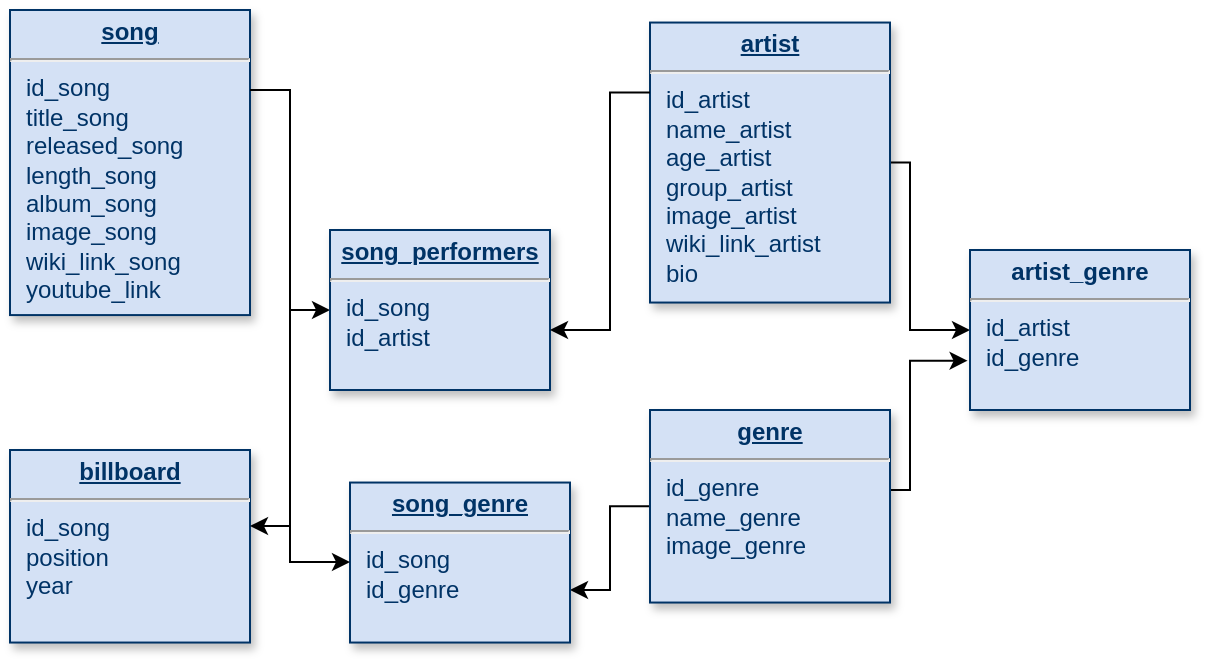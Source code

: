 <mxfile version="14.5.1" type="github">
  <diagram name="Page-1" id="efa7a0a1-bf9b-a30e-e6df-94a7791c09e9">
    <mxGraphModel dx="1231" dy="681" grid="1" gridSize="10" guides="1" tooltips="1" connect="1" arrows="1" fold="1" page="1" pageScale="1" pageWidth="826" pageHeight="1169" background="#ffffff" math="0" shadow="0">
      <root>
        <mxCell id="0" />
        <mxCell id="1" parent="0" />
        <mxCell id="bBt455tI-ZfNrnlpVXcq-121" value="" style="edgeStyle=orthogonalEdgeStyle;rounded=0;orthogonalLoop=1;jettySize=auto;html=1;" edge="1" parent="1" source="bBt455tI-ZfNrnlpVXcq-114" target="bBt455tI-ZfNrnlpVXcq-119">
          <mxGeometry relative="1" as="geometry">
            <Array as="points">
              <mxPoint x="180" y="80" />
              <mxPoint x="180" y="190" />
            </Array>
          </mxGeometry>
        </mxCell>
        <mxCell id="bBt455tI-ZfNrnlpVXcq-114" value="&lt;p style=&quot;margin: 0px ; margin-top: 4px ; text-align: center ; text-decoration: underline&quot;&gt;&lt;strong&gt;song&lt;/strong&gt;&lt;/p&gt;&lt;hr&gt;&lt;p style=&quot;margin: 0px ; margin-left: 8px&quot;&gt;id_song&lt;/p&gt;&lt;p style=&quot;margin: 0px ; margin-left: 8px&quot;&gt;title_song&lt;/p&gt;&lt;p style=&quot;margin: 0px ; margin-left: 8px&quot;&gt;released_song&lt;/p&gt;&lt;p style=&quot;margin: 0px ; margin-left: 8px&quot;&gt;length_song&lt;/p&gt;&lt;p style=&quot;margin: 0px ; margin-left: 8px&quot;&gt;album_song&lt;/p&gt;&lt;p style=&quot;margin: 0px ; margin-left: 8px&quot;&gt;image_song&lt;/p&gt;&lt;p style=&quot;margin: 0px ; margin-left: 8px&quot;&gt;wiki_link_song&lt;/p&gt;&lt;p style=&quot;margin: 0px ; margin-left: 8px&quot;&gt;youtube_link&lt;/p&gt;&lt;p style=&quot;margin: 0px ; margin-left: 8px&quot;&gt;&lt;br&gt;&lt;/p&gt;" style="verticalAlign=top;align=left;overflow=fill;fontSize=12;fontFamily=Helvetica;html=1;strokeColor=#003366;shadow=1;fillColor=#D4E1F5;fontColor=#003366" vertex="1" parent="1">
          <mxGeometry x="40" y="40.0" width="120" height="152.54" as="geometry" />
        </mxCell>
        <mxCell id="bBt455tI-ZfNrnlpVXcq-133" value="" style="edgeStyle=orthogonalEdgeStyle;rounded=0;orthogonalLoop=1;jettySize=auto;html=1;entryX=0;entryY=0.5;entryDx=0;entryDy=0;" edge="1" parent="1" source="bBt455tI-ZfNrnlpVXcq-115" target="bBt455tI-ZfNrnlpVXcq-125">
          <mxGeometry relative="1" as="geometry">
            <mxPoint x="560" y="116.27" as="targetPoint" />
            <Array as="points">
              <mxPoint x="490" y="116" />
              <mxPoint x="490" y="200" />
            </Array>
          </mxGeometry>
        </mxCell>
        <mxCell id="bBt455tI-ZfNrnlpVXcq-115" value="&lt;p style=&quot;margin: 0px ; margin-top: 4px ; text-align: center ; text-decoration: underline&quot;&gt;&lt;strong&gt;artist&lt;/strong&gt;&lt;/p&gt;&lt;hr&gt;&lt;p style=&quot;margin: 0px ; margin-left: 8px&quot;&gt;id_artist&lt;/p&gt;&lt;p style=&quot;margin: 0px ; margin-left: 8px&quot;&gt;name_artist&lt;/p&gt;&lt;p style=&quot;margin: 0px ; margin-left: 8px&quot;&gt;age_artist&lt;/p&gt;&lt;p style=&quot;margin: 0px ; margin-left: 8px&quot;&gt;group_artist&lt;/p&gt;&lt;p style=&quot;margin: 0px ; margin-left: 8px&quot;&gt;image_artist&lt;/p&gt;&lt;p style=&quot;margin: 0px ; margin-left: 8px&quot;&gt;wiki_link_artist&lt;br&gt;&lt;/p&gt;&lt;p style=&quot;margin: 0px ; margin-left: 8px&quot;&gt;bio&lt;/p&gt;" style="verticalAlign=top;align=left;overflow=fill;fontSize=12;fontFamily=Helvetica;html=1;strokeColor=#003366;shadow=1;fillColor=#D4E1F5;fontColor=#003366" vertex="1" parent="1">
          <mxGeometry x="360" y="46.27" width="120" height="140" as="geometry" />
        </mxCell>
        <mxCell id="bBt455tI-ZfNrnlpVXcq-129" value="" style="edgeStyle=orthogonalEdgeStyle;rounded=0;orthogonalLoop=1;jettySize=auto;html=1;" edge="1" parent="1" source="bBt455tI-ZfNrnlpVXcq-116" target="bBt455tI-ZfNrnlpVXcq-126">
          <mxGeometry relative="1" as="geometry">
            <Array as="points">
              <mxPoint x="340" y="288" />
              <mxPoint x="340" y="330" />
            </Array>
          </mxGeometry>
        </mxCell>
        <mxCell id="bBt455tI-ZfNrnlpVXcq-136" value="" style="edgeStyle=orthogonalEdgeStyle;rounded=0;orthogonalLoop=1;jettySize=auto;html=1;entryX=-0.011;entryY=0.692;entryDx=0;entryDy=0;entryPerimeter=0;" edge="1" parent="1" source="bBt455tI-ZfNrnlpVXcq-116" target="bBt455tI-ZfNrnlpVXcq-125">
          <mxGeometry relative="1" as="geometry">
            <mxPoint x="560" y="288.135" as="targetPoint" />
            <Array as="points">
              <mxPoint x="490" y="280" />
              <mxPoint x="490" y="215" />
            </Array>
          </mxGeometry>
        </mxCell>
        <mxCell id="bBt455tI-ZfNrnlpVXcq-116" value="&lt;p style=&quot;margin: 0px ; margin-top: 4px ; text-align: center ; text-decoration: underline&quot;&gt;&lt;strong&gt;genre&lt;/strong&gt;&lt;/p&gt;&lt;hr&gt;&lt;p style=&quot;margin: 0px ; margin-left: 8px&quot;&gt;id_genre&lt;/p&gt;&lt;p style=&quot;margin: 0px ; margin-left: 8px&quot;&gt;name_genre&lt;/p&gt;&lt;p style=&quot;margin: 0px ; margin-left: 8px&quot;&gt;image_genre&lt;/p&gt;" style="verticalAlign=top;align=left;overflow=fill;fontSize=12;fontFamily=Helvetica;html=1;strokeColor=#003366;shadow=1;fillColor=#D4E1F5;fontColor=#003366" vertex="1" parent="1">
          <mxGeometry x="360" y="240" width="120" height="96.27" as="geometry" />
        </mxCell>
        <mxCell id="bBt455tI-ZfNrnlpVXcq-119" value="&lt;p style=&quot;margin: 0px ; margin-top: 4px ; text-align: center ; text-decoration: underline&quot;&gt;&lt;strong&gt;song_performers&lt;/strong&gt;&lt;/p&gt;&lt;hr&gt;&lt;p style=&quot;margin: 0px ; margin-left: 8px&quot;&gt;id_song&lt;/p&gt;&lt;p style=&quot;margin: 0px ; margin-left: 8px&quot;&gt;id_artist&lt;/p&gt;" style="verticalAlign=top;align=left;overflow=fill;fontSize=12;fontFamily=Helvetica;html=1;strokeColor=#003366;shadow=1;fillColor=#D4E1F5;fontColor=#003366" vertex="1" parent="1">
          <mxGeometry x="200" y="150" width="110" height="80" as="geometry" />
        </mxCell>
        <mxCell id="bBt455tI-ZfNrnlpVXcq-120" value="&lt;p style=&quot;margin: 0px ; margin-top: 4px ; text-align: center ; text-decoration: underline&quot;&gt;&lt;strong&gt;billboard&lt;/strong&gt;&lt;/p&gt;&lt;hr&gt;&lt;p style=&quot;margin: 0px ; margin-left: 8px&quot;&gt;id_song&lt;/p&gt;&lt;p style=&quot;margin: 0px ; margin-left: 8px&quot;&gt;position&lt;/p&gt;&lt;p style=&quot;margin: 0px ; margin-left: 8px&quot;&gt;year&lt;/p&gt;" style="verticalAlign=top;align=left;overflow=fill;fontSize=12;fontFamily=Helvetica;html=1;strokeColor=#003366;shadow=1;fillColor=#D4E1F5;fontColor=#003366" vertex="1" parent="1">
          <mxGeometry x="40" y="260" width="120" height="96.27" as="geometry" />
        </mxCell>
        <mxCell id="bBt455tI-ZfNrnlpVXcq-122" value="" style="edgeStyle=orthogonalEdgeStyle;rounded=0;orthogonalLoop=1;jettySize=auto;html=1;" edge="1" parent="1" source="bBt455tI-ZfNrnlpVXcq-114" target="bBt455tI-ZfNrnlpVXcq-120">
          <mxGeometry relative="1" as="geometry">
            <mxPoint x="180" y="170" as="sourcePoint" />
            <mxPoint x="230" y="290" as="targetPoint" />
            <Array as="points">
              <mxPoint x="180" y="80" />
              <mxPoint x="180" y="298" />
            </Array>
          </mxGeometry>
        </mxCell>
        <mxCell id="bBt455tI-ZfNrnlpVXcq-124" value="" style="edgeStyle=orthogonalEdgeStyle;rounded=0;orthogonalLoop=1;jettySize=auto;html=1;exitX=0;exitY=0.25;exitDx=0;exitDy=0;" edge="1" parent="1" source="bBt455tI-ZfNrnlpVXcq-115" target="bBt455tI-ZfNrnlpVXcq-119">
          <mxGeometry relative="1" as="geometry">
            <mxPoint x="360" y="229.997" as="sourcePoint" />
            <mxPoint x="390" y="313.769" as="targetPoint" />
            <Array as="points">
              <mxPoint x="340" y="81" />
              <mxPoint x="340" y="200" />
            </Array>
          </mxGeometry>
        </mxCell>
        <mxCell id="bBt455tI-ZfNrnlpVXcq-125" value="&lt;p style=&quot;margin: 4px 0px 0px ; text-align: center&quot;&gt;&lt;strong&gt;artist_genre&lt;/strong&gt;&lt;/p&gt;&lt;hr&gt;&lt;p style=&quot;margin: 0px 0px 0px 8px&quot;&gt;id_artist&lt;/p&gt;&lt;p style=&quot;margin: 0px 0px 0px 8px&quot;&gt;id_genre&lt;/p&gt;" style="verticalAlign=top;align=left;overflow=fill;fontSize=12;fontFamily=Helvetica;html=1;strokeColor=#003366;shadow=1;fillColor=#D4E1F5;fontColor=#003366" vertex="1" parent="1">
          <mxGeometry x="520" y="160" width="110" height="80" as="geometry" />
        </mxCell>
        <mxCell id="bBt455tI-ZfNrnlpVXcq-126" value="&lt;p style=&quot;margin: 0px ; margin-top: 4px ; text-align: center ; text-decoration: underline&quot;&gt;&lt;strong&gt;song_genre&lt;/strong&gt;&lt;/p&gt;&lt;hr&gt;&lt;p style=&quot;margin: 0px ; margin-left: 8px&quot;&gt;id_song&lt;/p&gt;&lt;p style=&quot;margin: 0px ; margin-left: 8px&quot;&gt;id_genre&lt;/p&gt;" style="verticalAlign=top;align=left;overflow=fill;fontSize=12;fontFamily=Helvetica;html=1;strokeColor=#003366;shadow=1;fillColor=#D4E1F5;fontColor=#003366" vertex="1" parent="1">
          <mxGeometry x="210" y="276.27" width="110" height="80" as="geometry" />
        </mxCell>
        <mxCell id="bBt455tI-ZfNrnlpVXcq-131" value="" style="edgeStyle=orthogonalEdgeStyle;rounded=0;orthogonalLoop=1;jettySize=auto;html=1;" edge="1" parent="1" source="bBt455tI-ZfNrnlpVXcq-114" target="bBt455tI-ZfNrnlpVXcq-126">
          <mxGeometry relative="1" as="geometry">
            <mxPoint x="170" y="90.034" as="sourcePoint" />
            <mxPoint x="210" y="200.034" as="targetPoint" />
            <Array as="points">
              <mxPoint x="180" y="80" />
              <mxPoint x="180" y="316" />
            </Array>
          </mxGeometry>
        </mxCell>
      </root>
    </mxGraphModel>
  </diagram>
</mxfile>
